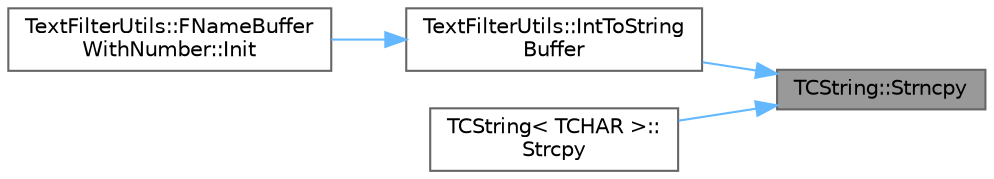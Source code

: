 digraph "TCString::Strncpy"
{
 // INTERACTIVE_SVG=YES
 // LATEX_PDF_SIZE
  bgcolor="transparent";
  edge [fontname=Helvetica,fontsize=10,labelfontname=Helvetica,labelfontsize=10];
  node [fontname=Helvetica,fontsize=10,shape=box,height=0.2,width=0.4];
  rankdir="RL";
  Node1 [id="Node000001",label="TCString::Strncpy",height=0.2,width=0.4,color="gray40", fillcolor="grey60", style="filled", fontcolor="black",tooltip="Copy a string with length checking."];
  Node1 -> Node2 [id="edge1_Node000001_Node000002",dir="back",color="steelblue1",style="solid",tooltip=" "];
  Node2 [id="Node000002",label="TextFilterUtils::IntToString\lBuffer",height=0.2,width=0.4,color="grey40", fillcolor="white", style="filled",URL="$dc/d63/namespaceTextFilterUtils.html#a014e804627d253a124fdeac8ca20de69",tooltip=" "];
  Node2 -> Node3 [id="edge2_Node000002_Node000003",dir="back",color="steelblue1",style="solid",tooltip=" "];
  Node3 [id="Node000003",label="TextFilterUtils::FNameBuffer\lWithNumber::Init",height=0.2,width=0.4,color="grey40", fillcolor="white", style="filled",URL="$d7/de6/structTextFilterUtils_1_1FNameBufferWithNumber.html#a627e5083af7496ac155b1c5dcfa06d0c",tooltip=" "];
  Node1 -> Node4 [id="edge3_Node000001_Node000004",dir="back",color="steelblue1",style="solid",tooltip=" "];
  Node4 [id="Node000004",label="TCString\< TCHAR \>::\lStrcpy",height=0.2,width=0.4,color="grey40", fillcolor="white", style="filled",URL="$df/d74/structTCString.html#abc9eee6906ea4b010473da7d7eeda758",tooltip=" "];
}
